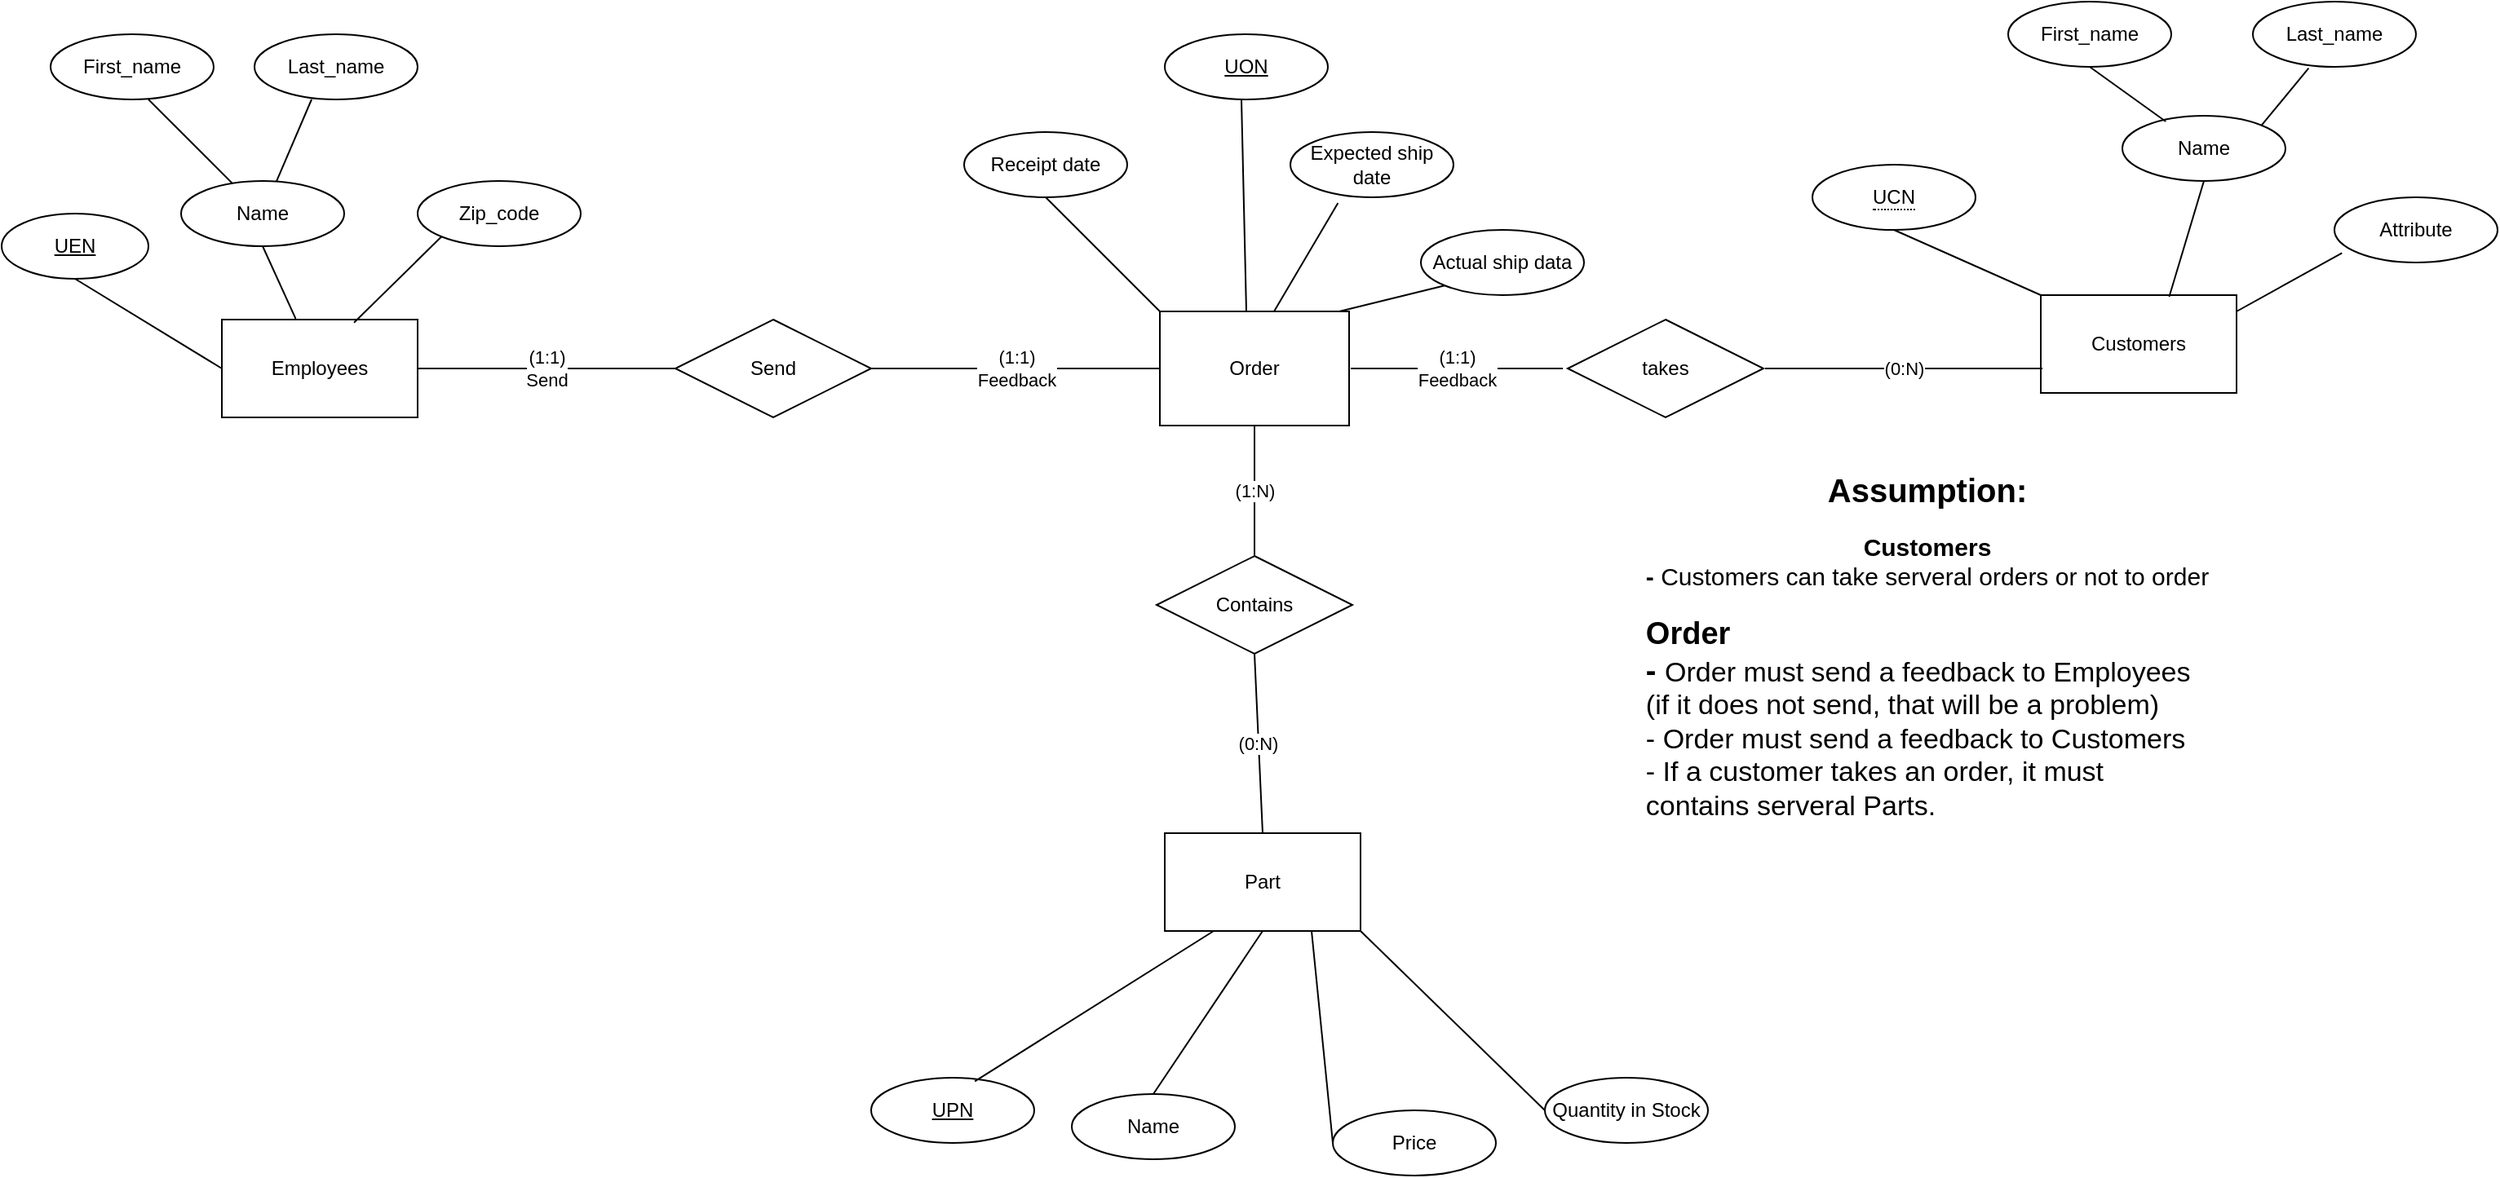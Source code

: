 <mxfile version="17.1.2" type="github">
  <diagram id="R2lEEEUBdFMjLlhIrx00" name="Page-1">
    <mxGraphModel dx="1597" dy="891" grid="1" gridSize="10" guides="1" tooltips="1" connect="1" arrows="1" fold="1" page="1" pageScale="1" pageWidth="850" pageHeight="1100" math="0" shadow="0" extFonts="Permanent Marker^https://fonts.googleapis.com/css?family=Permanent+Marker">
      <root>
        <mxCell id="0" />
        <mxCell id="1" parent="0" />
        <mxCell id="cSipRcI18R2bOfCGjARb-1" value="Employees" style="rounded=0;whiteSpace=wrap;html=1;" parent="1" vertex="1">
          <mxGeometry x="155" y="415" width="120" height="60" as="geometry" />
        </mxCell>
        <mxCell id="cSipRcI18R2bOfCGjARb-7" value="UEN" style="ellipse;whiteSpace=wrap;html=1;align=center;fontStyle=4;" parent="1" vertex="1">
          <mxGeometry x="20" y="350" width="90" height="40" as="geometry" />
        </mxCell>
        <mxCell id="cSipRcI18R2bOfCGjARb-8" value="Name" style="ellipse;whiteSpace=wrap;html=1;align=center;" parent="1" vertex="1">
          <mxGeometry x="130" y="330" width="100" height="40" as="geometry" />
        </mxCell>
        <mxCell id="cSipRcI18R2bOfCGjARb-9" value="Last_name" style="ellipse;whiteSpace=wrap;html=1;align=center;" parent="1" vertex="1">
          <mxGeometry x="175" y="240" width="100" height="40" as="geometry" />
        </mxCell>
        <mxCell id="cSipRcI18R2bOfCGjARb-10" value="First_name" style="ellipse;whiteSpace=wrap;html=1;align=center;" parent="1" vertex="1">
          <mxGeometry x="50" y="240" width="100" height="40" as="geometry" />
        </mxCell>
        <mxCell id="cSipRcI18R2bOfCGjARb-12" value="" style="endArrow=none;html=1;rounded=0;" parent="1" target="cSipRcI18R2bOfCGjARb-8" edge="1">
          <mxGeometry relative="1" as="geometry">
            <mxPoint x="110" y="280" as="sourcePoint" />
            <mxPoint x="270" y="280" as="targetPoint" />
          </mxGeometry>
        </mxCell>
        <mxCell id="cSipRcI18R2bOfCGjARb-14" value="" style="endArrow=none;html=1;rounded=0;" parent="1" target="cSipRcI18R2bOfCGjARb-8" edge="1">
          <mxGeometry relative="1" as="geometry">
            <mxPoint x="210" y="280" as="sourcePoint" />
            <mxPoint x="370" y="280" as="targetPoint" />
          </mxGeometry>
        </mxCell>
        <mxCell id="cSipRcI18R2bOfCGjARb-15" value="" style="endArrow=none;html=1;rounded=0;exitX=0.5;exitY=1;exitDx=0;exitDy=0;entryX=0;entryY=0.5;entryDx=0;entryDy=0;" parent="1" source="cSipRcI18R2bOfCGjARb-7" target="cSipRcI18R2bOfCGjARb-1" edge="1">
          <mxGeometry relative="1" as="geometry">
            <mxPoint x="-80" y="450" as="sourcePoint" />
            <mxPoint x="80" y="450" as="targetPoint" />
          </mxGeometry>
        </mxCell>
        <mxCell id="cSipRcI18R2bOfCGjARb-17" value="" style="endArrow=none;html=1;rounded=0;entryX=0.377;entryY=-0.01;entryDx=0;entryDy=0;entryPerimeter=0;exitX=0.5;exitY=1;exitDx=0;exitDy=0;" parent="1" source="cSipRcI18R2bOfCGjARb-8" target="cSipRcI18R2bOfCGjARb-1" edge="1">
          <mxGeometry relative="1" as="geometry">
            <mxPoint x="160" y="350" as="sourcePoint" />
            <mxPoint x="320" y="350" as="targetPoint" />
          </mxGeometry>
        </mxCell>
        <mxCell id="cSipRcI18R2bOfCGjARb-18" value="" style="endArrow=none;html=1;rounded=0;entryX=0;entryY=1;entryDx=0;entryDy=0;exitX=0.675;exitY=0.031;exitDx=0;exitDy=0;exitPerimeter=0;" parent="1" source="cSipRcI18R2bOfCGjARb-1" target="cSipRcI18R2bOfCGjARb-117" edge="1">
          <mxGeometry relative="1" as="geometry">
            <mxPoint x="230" y="410" as="sourcePoint" />
            <mxPoint x="274.645" y="364.142" as="targetPoint" />
            <Array as="points" />
          </mxGeometry>
        </mxCell>
        <mxCell id="cSipRcI18R2bOfCGjARb-86" value="Customers" style="rounded=0;whiteSpace=wrap;html=1;" parent="1" vertex="1">
          <mxGeometry x="1270" y="400" width="120" height="60" as="geometry" />
        </mxCell>
        <mxCell id="cSipRcI18R2bOfCGjARb-87" value="Name" style="ellipse;whiteSpace=wrap;html=1;align=center;" parent="1" vertex="1">
          <mxGeometry x="1320" y="290" width="100" height="40" as="geometry" />
        </mxCell>
        <mxCell id="cSipRcI18R2bOfCGjARb-88" value="First_name" style="ellipse;whiteSpace=wrap;html=1;align=center;" parent="1" vertex="1">
          <mxGeometry x="1250" y="220" width="100" height="40" as="geometry" />
        </mxCell>
        <mxCell id="cSipRcI18R2bOfCGjARb-89" value="Last_name" style="ellipse;whiteSpace=wrap;html=1;align=center;" parent="1" vertex="1">
          <mxGeometry x="1400" y="220" width="100" height="40" as="geometry" />
        </mxCell>
        <mxCell id="cSipRcI18R2bOfCGjARb-91" value="" style="endArrow=none;html=1;rounded=0;entryX=0.266;entryY=0.087;entryDx=0;entryDy=0;entryPerimeter=0;" parent="1" target="cSipRcI18R2bOfCGjARb-87" edge="1">
          <mxGeometry relative="1" as="geometry">
            <mxPoint x="1300" y="260" as="sourcePoint" />
            <mxPoint x="1460" y="260" as="targetPoint" />
          </mxGeometry>
        </mxCell>
        <mxCell id="cSipRcI18R2bOfCGjARb-93" value="" style="endArrow=none;html=1;rounded=0;entryX=0.342;entryY=1.019;entryDx=0;entryDy=0;entryPerimeter=0;exitX=1;exitY=0;exitDx=0;exitDy=0;" parent="1" source="cSipRcI18R2bOfCGjARb-87" target="cSipRcI18R2bOfCGjARb-89" edge="1">
          <mxGeometry relative="1" as="geometry">
            <mxPoint x="1320" y="280" as="sourcePoint" />
            <mxPoint x="1386.6" y="333.48" as="targetPoint" />
          </mxGeometry>
        </mxCell>
        <mxCell id="cSipRcI18R2bOfCGjARb-94" value="" style="endArrow=none;html=1;rounded=0;entryX=0.5;entryY=1;entryDx=0;entryDy=0;exitX=0.656;exitY=0.017;exitDx=0;exitDy=0;exitPerimeter=0;" parent="1" source="cSipRcI18R2bOfCGjARb-86" target="cSipRcI18R2bOfCGjARb-87" edge="1">
          <mxGeometry relative="1" as="geometry">
            <mxPoint x="1330" y="290" as="sourcePoint" />
            <mxPoint x="1396.6" y="343.48" as="targetPoint" />
          </mxGeometry>
        </mxCell>
        <mxCell id="cSipRcI18R2bOfCGjARb-95" value="&lt;span style=&quot;border-bottom: 1px dotted&quot;&gt;UCN&lt;/span&gt;" style="ellipse;whiteSpace=wrap;html=1;align=center;" parent="1" vertex="1">
          <mxGeometry x="1130" y="320" width="100" height="40" as="geometry" />
        </mxCell>
        <mxCell id="cSipRcI18R2bOfCGjARb-100" value="" style="endArrow=none;html=1;rounded=0;entryX=0;entryY=0;entryDx=0;entryDy=0;" parent="1" target="cSipRcI18R2bOfCGjARb-86" edge="1">
          <mxGeometry relative="1" as="geometry">
            <mxPoint x="1180" y="360" as="sourcePoint" />
            <mxPoint x="1340" y="360" as="targetPoint" />
          </mxGeometry>
        </mxCell>
        <mxCell id="cSipRcI18R2bOfCGjARb-102" value="" style="endArrow=none;html=1;rounded=0;entryX=0;entryY=1;entryDx=0;entryDy=0;" parent="1" edge="1">
          <mxGeometry relative="1" as="geometry">
            <mxPoint x="1390" y="410" as="sourcePoint" />
            <mxPoint x="1454.645" y="374.142" as="targetPoint" />
          </mxGeometry>
        </mxCell>
        <mxCell id="cSipRcI18R2bOfCGjARb-105" value="Part" style="rounded=0;whiteSpace=wrap;html=1;" parent="1" vertex="1">
          <mxGeometry x="733" y="730" width="120" height="60" as="geometry" />
        </mxCell>
        <mxCell id="cSipRcI18R2bOfCGjARb-107" value="UPN" style="ellipse;whiteSpace=wrap;html=1;align=center;fontStyle=4;" parent="1" vertex="1">
          <mxGeometry x="553" y="880" width="100" height="40" as="geometry" />
        </mxCell>
        <mxCell id="cSipRcI18R2bOfCGjARb-109" value="Name" style="ellipse;whiteSpace=wrap;html=1;align=center;" parent="1" vertex="1">
          <mxGeometry x="676" y="890" width="100" height="40" as="geometry" />
        </mxCell>
        <mxCell id="cSipRcI18R2bOfCGjARb-110" value="Price" style="ellipse;whiteSpace=wrap;html=1;align=center;" parent="1" vertex="1">
          <mxGeometry x="836" y="900" width="100" height="40" as="geometry" />
        </mxCell>
        <mxCell id="cSipRcI18R2bOfCGjARb-111" value="Quantity in Stock" style="ellipse;whiteSpace=wrap;html=1;align=center;" parent="1" vertex="1">
          <mxGeometry x="966" y="880" width="100" height="40" as="geometry" />
        </mxCell>
        <mxCell id="cSipRcI18R2bOfCGjARb-112" value="" style="endArrow=none;html=1;rounded=0;entryX=0.25;entryY=1;entryDx=0;entryDy=0;exitX=0.636;exitY=0.054;exitDx=0;exitDy=0;exitPerimeter=0;" parent="1" source="cSipRcI18R2bOfCGjARb-107" target="cSipRcI18R2bOfCGjARb-105" edge="1">
          <mxGeometry relative="1" as="geometry">
            <mxPoint x="510" y="867.56" as="sourcePoint" />
            <mxPoint x="593" y="940" as="targetPoint" />
          </mxGeometry>
        </mxCell>
        <mxCell id="cSipRcI18R2bOfCGjARb-113" value="" style="endArrow=none;html=1;rounded=0;entryX=0.5;entryY=1;entryDx=0;entryDy=0;exitX=0.5;exitY=0;exitDx=0;exitDy=0;" parent="1" source="cSipRcI18R2bOfCGjARb-109" target="cSipRcI18R2bOfCGjARb-105" edge="1">
          <mxGeometry relative="1" as="geometry">
            <mxPoint x="483" y="940" as="sourcePoint" />
            <mxPoint x="538" y="850" as="targetPoint" />
          </mxGeometry>
        </mxCell>
        <mxCell id="cSipRcI18R2bOfCGjARb-114" value="" style="endArrow=none;html=1;rounded=0;entryX=0.75;entryY=1;entryDx=0;entryDy=0;exitX=0;exitY=0.5;exitDx=0;exitDy=0;" parent="1" source="cSipRcI18R2bOfCGjARb-110" target="cSipRcI18R2bOfCGjARb-105" edge="1">
          <mxGeometry relative="1" as="geometry">
            <mxPoint x="643" y="960" as="sourcePoint" />
            <mxPoint x="578" y="850" as="targetPoint" />
          </mxGeometry>
        </mxCell>
        <mxCell id="cSipRcI18R2bOfCGjARb-115" value="" style="endArrow=none;html=1;rounded=0;entryX=1;entryY=1;entryDx=0;entryDy=0;exitX=0;exitY=0.5;exitDx=0;exitDy=0;" parent="1" source="cSipRcI18R2bOfCGjARb-111" target="cSipRcI18R2bOfCGjARb-105" edge="1">
          <mxGeometry relative="1" as="geometry">
            <mxPoint x="693" y="850" as="sourcePoint" />
            <mxPoint x="578" y="810" as="targetPoint" />
          </mxGeometry>
        </mxCell>
        <mxCell id="cSipRcI18R2bOfCGjARb-117" value="Zip_code" style="ellipse;whiteSpace=wrap;html=1;align=center;" parent="1" vertex="1">
          <mxGeometry x="275" y="330" width="100" height="40" as="geometry" />
        </mxCell>
        <mxCell id="cSipRcI18R2bOfCGjARb-119" value="Attribute" style="ellipse;whiteSpace=wrap;html=1;align=center;" parent="1" vertex="1">
          <mxGeometry x="1450" y="340" width="100" height="40" as="geometry" />
        </mxCell>
        <mxCell id="cSipRcI18R2bOfCGjARb-120" value="Order" style="whiteSpace=wrap;html=1;align=center;" parent="1" vertex="1">
          <mxGeometry x="730" y="410" width="116" height="70" as="geometry" />
        </mxCell>
        <mxCell id="cSipRcI18R2bOfCGjARb-122" value="" style="endArrow=none;html=1;rounded=0;" parent="1" edge="1">
          <mxGeometry relative="1" as="geometry">
            <mxPoint x="780" y="280" as="sourcePoint" />
            <mxPoint x="783" y="410" as="targetPoint" />
          </mxGeometry>
        </mxCell>
        <mxCell id="cSipRcI18R2bOfCGjARb-123" value="Contains" style="shape=rhombus;perimeter=rhombusPerimeter;whiteSpace=wrap;html=1;align=center;" parent="1" vertex="1">
          <mxGeometry x="728" y="560" width="120" height="60" as="geometry" />
        </mxCell>
        <mxCell id="cSipRcI18R2bOfCGjARb-124" value="Send" style="shape=rhombus;perimeter=rhombusPerimeter;whiteSpace=wrap;html=1;align=center;" parent="1" vertex="1">
          <mxGeometry x="433" y="415" width="120" height="60" as="geometry" />
        </mxCell>
        <mxCell id="cSipRcI18R2bOfCGjARb-125" value="takes" style="shape=rhombus;perimeter=rhombusPerimeter;whiteSpace=wrap;html=1;align=center;" parent="1" vertex="1">
          <mxGeometry x="980" y="415" width="120" height="60" as="geometry" />
        </mxCell>
        <mxCell id="cSipRcI18R2bOfCGjARb-127" value="(0:N)" style="endArrow=none;html=1;rounded=0;entryX=0;entryY=0.75;entryDx=0;entryDy=0;exitX=1;exitY=0.5;exitDx=0;exitDy=0;" parent="1" edge="1">
          <mxGeometry relative="1" as="geometry">
            <mxPoint x="1101" y="445" as="sourcePoint" />
            <mxPoint x="1271" y="445" as="targetPoint" />
          </mxGeometry>
        </mxCell>
        <mxCell id="cSipRcI18R2bOfCGjARb-128" value="(1:1)&lt;br&gt;Feedback" style="endArrow=none;html=1;rounded=0;entryX=0;entryY=0.5;entryDx=0;entryDy=0;" parent="1" edge="1">
          <mxGeometry relative="1" as="geometry">
            <mxPoint x="847" y="445" as="sourcePoint" />
            <mxPoint x="977" y="445" as="targetPoint" />
            <Array as="points" />
          </mxGeometry>
        </mxCell>
        <mxCell id="cSipRcI18R2bOfCGjARb-129" value="(1:1)&lt;br&gt;Feedback" style="endArrow=none;html=1;rounded=0;exitX=1;exitY=0.5;exitDx=0;exitDy=0;entryX=0;entryY=0.5;entryDx=0;entryDy=0;" parent="1" edge="1">
          <mxGeometry relative="1" as="geometry">
            <mxPoint x="553" y="445" as="sourcePoint" />
            <mxPoint x="730" y="445" as="targetPoint" />
          </mxGeometry>
        </mxCell>
        <mxCell id="cSipRcI18R2bOfCGjARb-130" value="(1:1)&lt;br&gt;Send" style="endArrow=none;html=1;rounded=0;entryX=0;entryY=0.5;entryDx=0;entryDy=0;exitX=1;exitY=0.5;exitDx=0;exitDy=0;" parent="1" source="cSipRcI18R2bOfCGjARb-1" target="cSipRcI18R2bOfCGjARb-124" edge="1">
          <mxGeometry relative="1" as="geometry">
            <mxPoint x="260" y="440" as="sourcePoint" />
            <mxPoint x="420" y="440" as="targetPoint" />
          </mxGeometry>
        </mxCell>
        <mxCell id="cSipRcI18R2bOfCGjARb-131" value="(1:N)" style="endArrow=none;html=1;rounded=0;entryX=0.5;entryY=0;entryDx=0;entryDy=0;exitX=0.5;exitY=1;exitDx=0;exitDy=0;" parent="1" source="cSipRcI18R2bOfCGjARb-120" target="cSipRcI18R2bOfCGjARb-123" edge="1">
          <mxGeometry relative="1" as="geometry">
            <mxPoint x="780" y="480" as="sourcePoint" />
            <mxPoint x="940" y="480" as="targetPoint" />
          </mxGeometry>
        </mxCell>
        <mxCell id="cSipRcI18R2bOfCGjARb-132" value="(0:N)" style="endArrow=none;html=1;rounded=0;entryX=0.5;entryY=0;entryDx=0;entryDy=0;exitX=0.5;exitY=1;exitDx=0;exitDy=0;" parent="1" edge="1">
          <mxGeometry relative="1" as="geometry">
            <mxPoint x="788" y="620" as="sourcePoint" />
            <mxPoint x="793" y="730" as="targetPoint" />
          </mxGeometry>
        </mxCell>
        <mxCell id="cSipRcI18R2bOfCGjARb-133" value="UON" style="ellipse;whiteSpace=wrap;html=1;align=center;fontStyle=4;" parent="1" vertex="1">
          <mxGeometry x="733" y="240" width="100" height="40" as="geometry" />
        </mxCell>
        <mxCell id="cSipRcI18R2bOfCGjARb-134" value="Receipt date" style="ellipse;whiteSpace=wrap;html=1;align=center;" parent="1" vertex="1">
          <mxGeometry x="610" y="300" width="100" height="40" as="geometry" />
        </mxCell>
        <mxCell id="cSipRcI18R2bOfCGjARb-135" value="" style="endArrow=none;html=1;rounded=0;entryX=0;entryY=0;entryDx=0;entryDy=0;" parent="1" target="cSipRcI18R2bOfCGjARb-120" edge="1">
          <mxGeometry relative="1" as="geometry">
            <mxPoint x="660" y="340" as="sourcePoint" />
            <mxPoint x="820" y="340" as="targetPoint" />
          </mxGeometry>
        </mxCell>
        <mxCell id="cSipRcI18R2bOfCGjARb-136" value="Expected ship date" style="ellipse;whiteSpace=wrap;html=1;align=center;" parent="1" vertex="1">
          <mxGeometry x="810" y="300" width="100" height="40" as="geometry" />
        </mxCell>
        <mxCell id="cSipRcI18R2bOfCGjARb-137" value="" style="endArrow=none;html=1;rounded=0;entryX=0.292;entryY=1.087;entryDx=0;entryDy=0;entryPerimeter=0;" parent="1" target="cSipRcI18R2bOfCGjARb-136" edge="1">
          <mxGeometry relative="1" as="geometry">
            <mxPoint x="800" y="410" as="sourcePoint" />
            <mxPoint x="960" y="410" as="targetPoint" />
          </mxGeometry>
        </mxCell>
        <mxCell id="cSipRcI18R2bOfCGjARb-138" value="Actual ship data" style="ellipse;whiteSpace=wrap;html=1;align=center;" parent="1" vertex="1">
          <mxGeometry x="890" y="360" width="100" height="40" as="geometry" />
        </mxCell>
        <mxCell id="cSipRcI18R2bOfCGjARb-139" value="" style="endArrow=none;html=1;rounded=0;entryX=0;entryY=1;entryDx=0;entryDy=0;" parent="1" target="cSipRcI18R2bOfCGjARb-138" edge="1">
          <mxGeometry relative="1" as="geometry">
            <mxPoint x="840" y="410" as="sourcePoint" />
            <mxPoint x="1000" y="410" as="targetPoint" />
          </mxGeometry>
        </mxCell>
        <mxCell id="KMNkqSg9uXNMaWyEPc17-1" value="&lt;b&gt;&lt;font style=&quot;font-size: 20px&quot;&gt;Assumption:&lt;br&gt;&lt;/font&gt;&lt;/b&gt;&lt;br&gt;&lt;div&gt;&lt;font&gt;&lt;b style=&quot;font-size: 15px&quot;&gt;Customers&lt;/b&gt;&lt;br&gt;&lt;b style=&quot;font-size: 15px&quot;&gt;- &lt;/b&gt;&lt;span style=&quot;font-size: 15px&quot;&gt;Customers can take serveral orders or not to order&lt;/span&gt;&lt;br&gt;&lt;div style=&quot;text-align: left&quot;&gt;&lt;br&gt;&lt;/div&gt;&lt;div style=&quot;text-align: left&quot;&gt;&lt;b&gt;&lt;font style=&quot;font-size: 19px&quot;&gt;Order&lt;/font&gt;&lt;/b&gt;&lt;/div&gt;&lt;div style=&quot;text-align: left&quot;&gt;&lt;font&gt;&lt;b style=&quot;font-size: 19px&quot;&gt;- &lt;/b&gt;&lt;span style=&quot;font-size: 17px&quot;&gt;Order must send a feedback to Employees&lt;br&gt;(if it does not send, that will be a problem)&lt;br&gt;-&amp;nbsp;&lt;/span&gt;&lt;/font&gt;&lt;span style=&quot;font-size: 17px&quot;&gt;Order must send a feedback to Customers&lt;/span&gt;&lt;/div&gt;&lt;div style=&quot;text-align: left&quot;&gt;&lt;span style=&quot;font-size: 17px&quot;&gt;- If a customer takes an order, it must&amp;nbsp;&lt;/span&gt;&lt;/div&gt;&lt;div style=&quot;text-align: left&quot;&gt;&lt;span style=&quot;font-size: 17px&quot;&gt;contains serveral Parts.&amp;nbsp;&lt;/span&gt;&lt;/div&gt;&lt;div style=&quot;text-align: left&quot;&gt;&lt;span style=&quot;font-size: 17px&quot;&gt;&lt;br&gt;&lt;/span&gt;&lt;/div&gt;&lt;div style=&quot;text-align: left&quot;&gt;&lt;br&gt;&lt;/div&gt;&lt;div style=&quot;text-align: left&quot;&gt;&lt;br&gt;&lt;/div&gt;&lt;/font&gt;&lt;/div&gt;" style="text;html=1;align=center;verticalAlign=middle;resizable=0;points=[];autosize=1;strokeColor=none;fillColor=none;" vertex="1" parent="1">
          <mxGeometry x="1020" y="535" width="360" height="210" as="geometry" />
        </mxCell>
      </root>
    </mxGraphModel>
  </diagram>
</mxfile>
